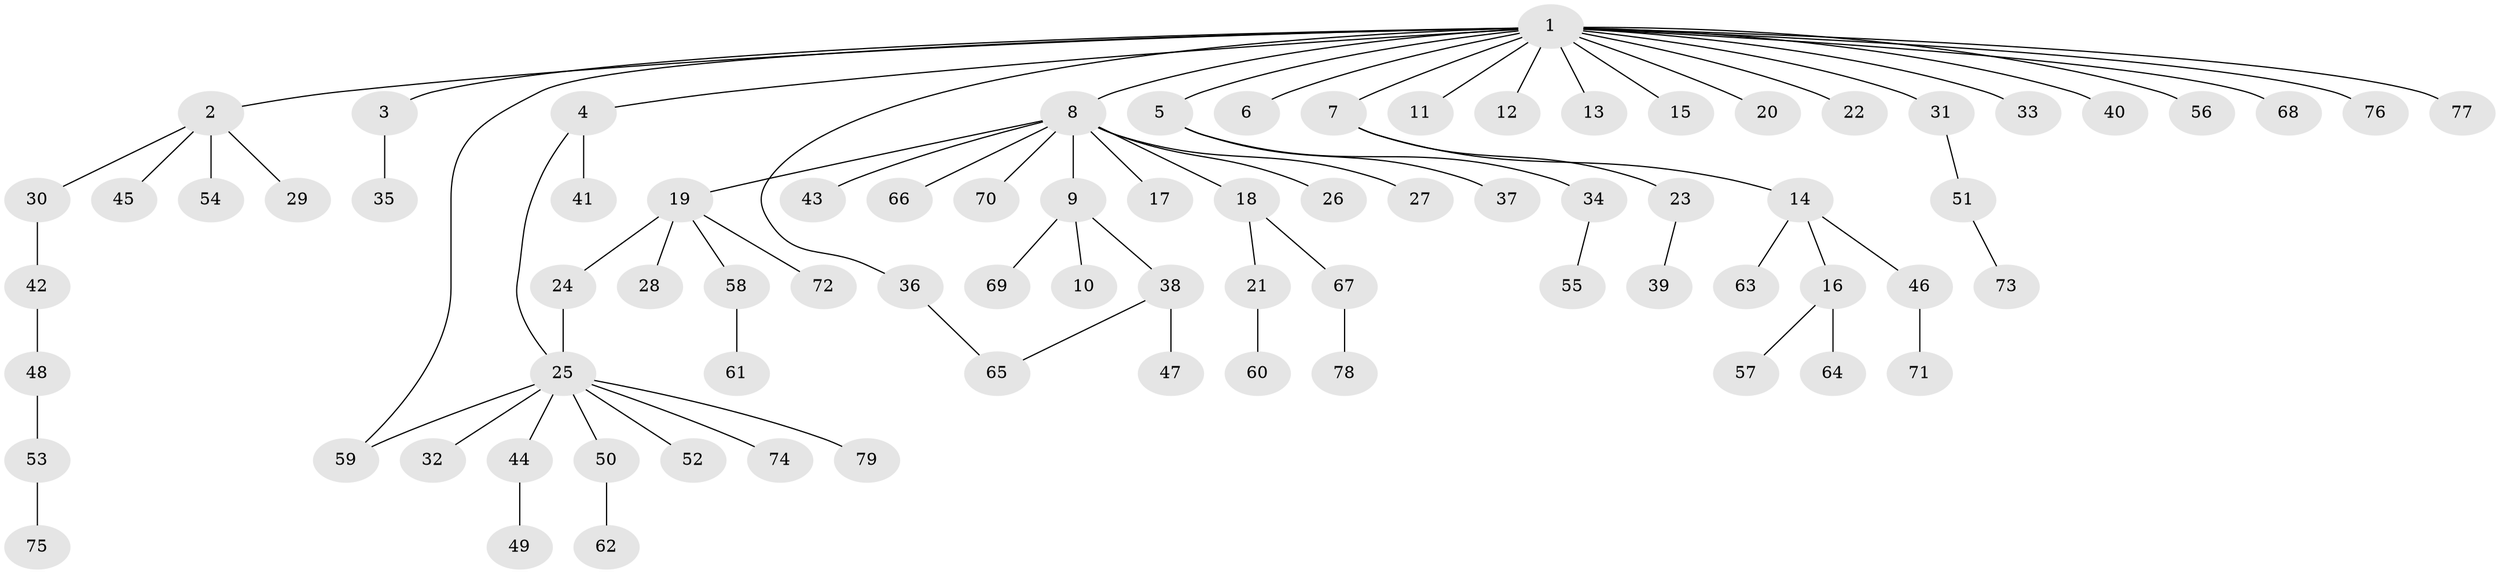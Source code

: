 // coarse degree distribution, {2: 0.21951219512195122, 3: 0.04878048780487805, 1: 0.6585365853658537, 20: 0.024390243902439025, 8: 0.024390243902439025, 7: 0.024390243902439025}
// Generated by graph-tools (version 1.1) at 2025/36/03/04/25 23:36:46]
// undirected, 79 vertices, 81 edges
graph export_dot {
  node [color=gray90,style=filled];
  1;
  2;
  3;
  4;
  5;
  6;
  7;
  8;
  9;
  10;
  11;
  12;
  13;
  14;
  15;
  16;
  17;
  18;
  19;
  20;
  21;
  22;
  23;
  24;
  25;
  26;
  27;
  28;
  29;
  30;
  31;
  32;
  33;
  34;
  35;
  36;
  37;
  38;
  39;
  40;
  41;
  42;
  43;
  44;
  45;
  46;
  47;
  48;
  49;
  50;
  51;
  52;
  53;
  54;
  55;
  56;
  57;
  58;
  59;
  60;
  61;
  62;
  63;
  64;
  65;
  66;
  67;
  68;
  69;
  70;
  71;
  72;
  73;
  74;
  75;
  76;
  77;
  78;
  79;
  1 -- 2;
  1 -- 3;
  1 -- 4;
  1 -- 5;
  1 -- 6;
  1 -- 7;
  1 -- 8;
  1 -- 11;
  1 -- 12;
  1 -- 13;
  1 -- 15;
  1 -- 20;
  1 -- 22;
  1 -- 31;
  1 -- 33;
  1 -- 36;
  1 -- 40;
  1 -- 56;
  1 -- 59;
  1 -- 68;
  1 -- 76;
  1 -- 77;
  2 -- 29;
  2 -- 30;
  2 -- 45;
  2 -- 54;
  3 -- 35;
  4 -- 25;
  4 -- 41;
  5 -- 34;
  5 -- 37;
  7 -- 14;
  7 -- 23;
  8 -- 9;
  8 -- 17;
  8 -- 18;
  8 -- 19;
  8 -- 26;
  8 -- 27;
  8 -- 43;
  8 -- 66;
  8 -- 70;
  9 -- 10;
  9 -- 38;
  9 -- 69;
  14 -- 16;
  14 -- 46;
  14 -- 63;
  16 -- 57;
  16 -- 64;
  18 -- 21;
  18 -- 67;
  19 -- 24;
  19 -- 28;
  19 -- 58;
  19 -- 72;
  21 -- 60;
  23 -- 39;
  24 -- 25;
  25 -- 32;
  25 -- 44;
  25 -- 50;
  25 -- 52;
  25 -- 59;
  25 -- 74;
  25 -- 79;
  30 -- 42;
  31 -- 51;
  34 -- 55;
  36 -- 65;
  38 -- 47;
  38 -- 65;
  42 -- 48;
  44 -- 49;
  46 -- 71;
  48 -- 53;
  50 -- 62;
  51 -- 73;
  53 -- 75;
  58 -- 61;
  67 -- 78;
}
